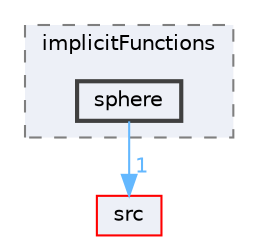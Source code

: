 digraph "applications/utilities/preProcessing/setAlphaField/alphaFieldFunctions/implicitFunctions/sphere"
{
 // LATEX_PDF_SIZE
  bgcolor="transparent";
  edge [fontname=Helvetica,fontsize=10,labelfontname=Helvetica,labelfontsize=10];
  node [fontname=Helvetica,fontsize=10,shape=box,height=0.2,width=0.4];
  compound=true
  subgraph clusterdir_b0474406b818fbdc2e27ce1a84b06ca4 {
    graph [ bgcolor="#edf0f7", pencolor="grey50", label="implicitFunctions", fontname=Helvetica,fontsize=10 style="filled,dashed", URL="dir_b0474406b818fbdc2e27ce1a84b06ca4.html",tooltip=""]
  dir_4f19e6274d120167dca10b5f8010ec2c [label="sphere", fillcolor="#edf0f7", color="grey25", style="filled,bold", URL="dir_4f19e6274d120167dca10b5f8010ec2c.html",tooltip=""];
  }
  dir_68267d1309a1af8e8297ef4c3efbcdba [label="src", fillcolor="#edf0f7", color="red", style="filled", URL="dir_68267d1309a1af8e8297ef4c3efbcdba.html",tooltip=""];
  dir_4f19e6274d120167dca10b5f8010ec2c->dir_68267d1309a1af8e8297ef4c3efbcdba [headlabel="1", labeldistance=1.5 headhref="dir_003692_003729.html" href="dir_003692_003729.html" color="steelblue1" fontcolor="steelblue1"];
}
